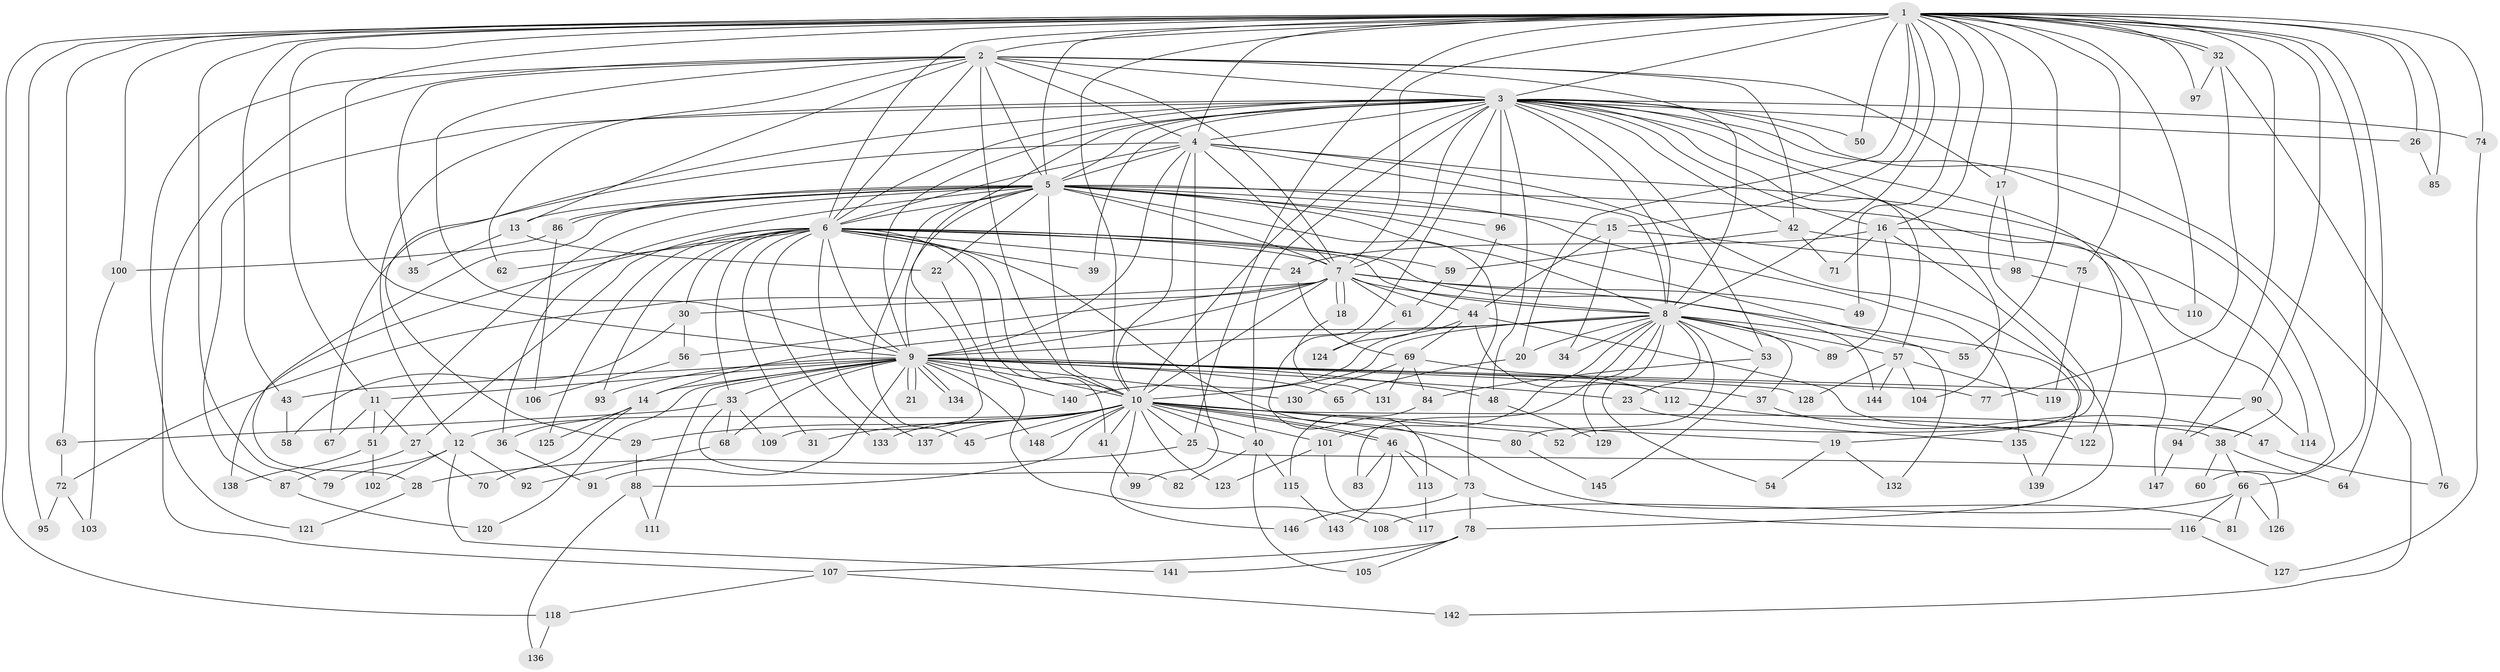 // coarse degree distribution, {36: 0.008771929824561403, 13: 0.008771929824561403, 34: 0.008771929824561403, 12: 0.008771929824561403, 20: 0.008771929824561403, 24: 0.008771929824561403, 22: 0.008771929824561403, 30: 0.008771929824561403, 26: 0.008771929824561403, 5: 0.07017543859649122, 6: 0.03508771929824561, 3: 0.18421052631578946, 9: 0.017543859649122806, 7: 0.017543859649122806, 2: 0.4824561403508772, 4: 0.11403508771929824}
// Generated by graph-tools (version 1.1) at 2025/23/03/03/25 07:23:42]
// undirected, 148 vertices, 321 edges
graph export_dot {
graph [start="1"]
  node [color=gray90,style=filled];
  1;
  2;
  3;
  4;
  5;
  6;
  7;
  8;
  9;
  10;
  11;
  12;
  13;
  14;
  15;
  16;
  17;
  18;
  19;
  20;
  21;
  22;
  23;
  24;
  25;
  26;
  27;
  28;
  29;
  30;
  31;
  32;
  33;
  34;
  35;
  36;
  37;
  38;
  39;
  40;
  41;
  42;
  43;
  44;
  45;
  46;
  47;
  48;
  49;
  50;
  51;
  52;
  53;
  54;
  55;
  56;
  57;
  58;
  59;
  60;
  61;
  62;
  63;
  64;
  65;
  66;
  67;
  68;
  69;
  70;
  71;
  72;
  73;
  74;
  75;
  76;
  77;
  78;
  79;
  80;
  81;
  82;
  83;
  84;
  85;
  86;
  87;
  88;
  89;
  90;
  91;
  92;
  93;
  94;
  95;
  96;
  97;
  98;
  99;
  100;
  101;
  102;
  103;
  104;
  105;
  106;
  107;
  108;
  109;
  110;
  111;
  112;
  113;
  114;
  115;
  116;
  117;
  118;
  119;
  120;
  121;
  122;
  123;
  124;
  125;
  126;
  127;
  128;
  129;
  130;
  131;
  132;
  133;
  134;
  135;
  136;
  137;
  138;
  139;
  140;
  141;
  142;
  143;
  144;
  145;
  146;
  147;
  148;
  1 -- 2;
  1 -- 3;
  1 -- 4;
  1 -- 5;
  1 -- 6;
  1 -- 7;
  1 -- 8;
  1 -- 9;
  1 -- 10;
  1 -- 11;
  1 -- 15;
  1 -- 16;
  1 -- 17;
  1 -- 20;
  1 -- 25;
  1 -- 26;
  1 -- 32;
  1 -- 32;
  1 -- 43;
  1 -- 49;
  1 -- 50;
  1 -- 55;
  1 -- 63;
  1 -- 64;
  1 -- 66;
  1 -- 74;
  1 -- 75;
  1 -- 79;
  1 -- 85;
  1 -- 90;
  1 -- 94;
  1 -- 95;
  1 -- 97;
  1 -- 100;
  1 -- 110;
  1 -- 118;
  2 -- 3;
  2 -- 4;
  2 -- 5;
  2 -- 6;
  2 -- 7;
  2 -- 8;
  2 -- 9;
  2 -- 10;
  2 -- 13;
  2 -- 17;
  2 -- 35;
  2 -- 42;
  2 -- 62;
  2 -- 107;
  2 -- 121;
  3 -- 4;
  3 -- 5;
  3 -- 6;
  3 -- 7;
  3 -- 8;
  3 -- 9;
  3 -- 10;
  3 -- 12;
  3 -- 16;
  3 -- 26;
  3 -- 39;
  3 -- 40;
  3 -- 42;
  3 -- 48;
  3 -- 50;
  3 -- 53;
  3 -- 57;
  3 -- 60;
  3 -- 67;
  3 -- 74;
  3 -- 87;
  3 -- 96;
  3 -- 104;
  3 -- 109;
  3 -- 113;
  3 -- 122;
  3 -- 142;
  4 -- 5;
  4 -- 6;
  4 -- 7;
  4 -- 8;
  4 -- 9;
  4 -- 10;
  4 -- 29;
  4 -- 38;
  4 -- 78;
  4 -- 99;
  5 -- 6;
  5 -- 7;
  5 -- 8;
  5 -- 9;
  5 -- 10;
  5 -- 13;
  5 -- 15;
  5 -- 22;
  5 -- 28;
  5 -- 36;
  5 -- 45;
  5 -- 51;
  5 -- 73;
  5 -- 86;
  5 -- 86;
  5 -- 96;
  5 -- 132;
  5 -- 135;
  5 -- 147;
  6 -- 7;
  6 -- 8;
  6 -- 9;
  6 -- 10;
  6 -- 24;
  6 -- 27;
  6 -- 30;
  6 -- 31;
  6 -- 33;
  6 -- 39;
  6 -- 41;
  6 -- 59;
  6 -- 62;
  6 -- 81;
  6 -- 93;
  6 -- 125;
  6 -- 133;
  6 -- 137;
  6 -- 138;
  6 -- 144;
  7 -- 8;
  7 -- 9;
  7 -- 10;
  7 -- 18;
  7 -- 18;
  7 -- 30;
  7 -- 44;
  7 -- 49;
  7 -- 56;
  7 -- 61;
  7 -- 72;
  7 -- 139;
  8 -- 9;
  8 -- 10;
  8 -- 14;
  8 -- 20;
  8 -- 23;
  8 -- 34;
  8 -- 37;
  8 -- 53;
  8 -- 54;
  8 -- 55;
  8 -- 57;
  8 -- 80;
  8 -- 83;
  8 -- 89;
  8 -- 101;
  8 -- 129;
  9 -- 10;
  9 -- 11;
  9 -- 14;
  9 -- 21;
  9 -- 21;
  9 -- 23;
  9 -- 33;
  9 -- 37;
  9 -- 43;
  9 -- 48;
  9 -- 65;
  9 -- 68;
  9 -- 77;
  9 -- 90;
  9 -- 91;
  9 -- 93;
  9 -- 111;
  9 -- 120;
  9 -- 128;
  9 -- 130;
  9 -- 134;
  9 -- 134;
  9 -- 140;
  9 -- 148;
  10 -- 12;
  10 -- 19;
  10 -- 25;
  10 -- 29;
  10 -- 31;
  10 -- 38;
  10 -- 40;
  10 -- 41;
  10 -- 45;
  10 -- 46;
  10 -- 46;
  10 -- 52;
  10 -- 80;
  10 -- 88;
  10 -- 101;
  10 -- 123;
  10 -- 133;
  10 -- 137;
  10 -- 146;
  10 -- 148;
  11 -- 27;
  11 -- 51;
  11 -- 67;
  12 -- 79;
  12 -- 92;
  12 -- 102;
  12 -- 141;
  13 -- 22;
  13 -- 35;
  14 -- 36;
  14 -- 70;
  14 -- 125;
  15 -- 34;
  15 -- 44;
  15 -- 98;
  16 -- 24;
  16 -- 52;
  16 -- 71;
  16 -- 89;
  16 -- 114;
  17 -- 19;
  17 -- 98;
  18 -- 131;
  19 -- 54;
  19 -- 132;
  20 -- 65;
  22 -- 108;
  23 -- 135;
  24 -- 69;
  25 -- 28;
  25 -- 126;
  26 -- 85;
  27 -- 70;
  27 -- 87;
  28 -- 121;
  29 -- 88;
  30 -- 56;
  30 -- 58;
  32 -- 76;
  32 -- 77;
  32 -- 97;
  33 -- 63;
  33 -- 68;
  33 -- 82;
  33 -- 109;
  36 -- 91;
  37 -- 47;
  38 -- 60;
  38 -- 64;
  38 -- 66;
  40 -- 82;
  40 -- 105;
  40 -- 115;
  41 -- 99;
  42 -- 59;
  42 -- 71;
  42 -- 75;
  43 -- 58;
  44 -- 47;
  44 -- 69;
  44 -- 112;
  44 -- 140;
  46 -- 73;
  46 -- 83;
  46 -- 113;
  46 -- 143;
  47 -- 76;
  48 -- 129;
  51 -- 102;
  51 -- 138;
  53 -- 84;
  53 -- 145;
  56 -- 106;
  57 -- 104;
  57 -- 119;
  57 -- 128;
  57 -- 144;
  59 -- 61;
  61 -- 124;
  63 -- 72;
  66 -- 81;
  66 -- 108;
  66 -- 116;
  66 -- 126;
  68 -- 92;
  69 -- 84;
  69 -- 112;
  69 -- 130;
  69 -- 131;
  72 -- 95;
  72 -- 103;
  73 -- 78;
  73 -- 116;
  73 -- 146;
  74 -- 127;
  75 -- 119;
  78 -- 105;
  78 -- 107;
  78 -- 141;
  80 -- 145;
  84 -- 115;
  86 -- 100;
  86 -- 106;
  87 -- 120;
  88 -- 111;
  88 -- 136;
  90 -- 94;
  90 -- 114;
  94 -- 147;
  96 -- 124;
  98 -- 110;
  100 -- 103;
  101 -- 117;
  101 -- 123;
  107 -- 118;
  107 -- 142;
  112 -- 122;
  113 -- 117;
  115 -- 143;
  116 -- 127;
  118 -- 136;
  135 -- 139;
}
